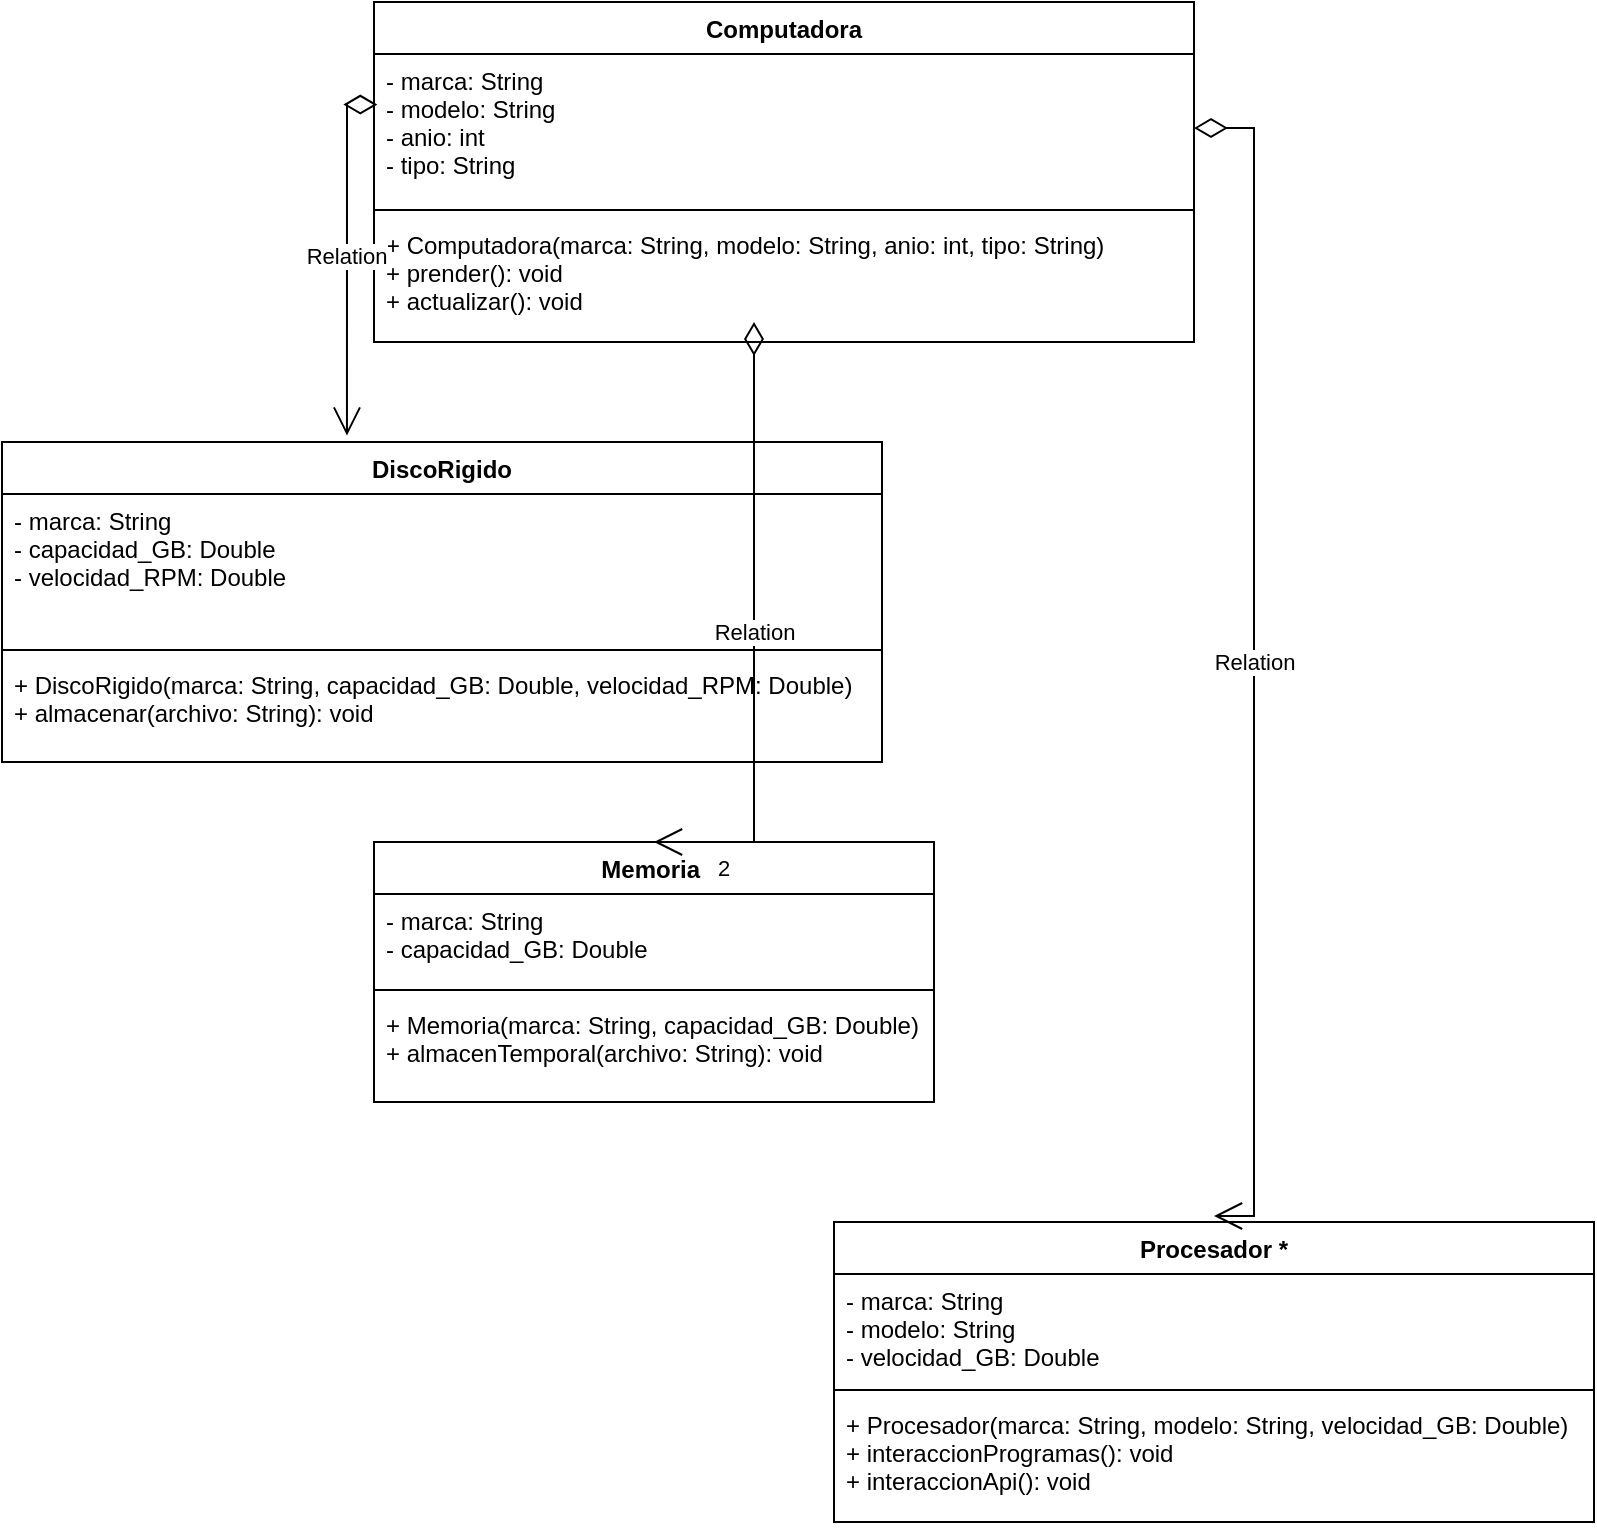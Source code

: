 <mxfile version="20.2.3" type="device"><diagram id="MDXHvLThhwC0cV9CU5-g" name="Página-1"><mxGraphModel dx="1609" dy="436" grid="1" gridSize="10" guides="1" tooltips="1" connect="1" arrows="1" fold="1" page="1" pageScale="1" pageWidth="827" pageHeight="1169" math="0" shadow="0"><root><mxCell id="0"/><mxCell id="1" parent="0"/><mxCell id="8nL3ISMlJ7-hD_SYX2m5-1" value="Computadora" style="swimlane;fontStyle=1;align=center;verticalAlign=top;childLayout=stackLayout;horizontal=1;startSize=26;horizontalStack=0;resizeParent=1;resizeParentMax=0;resizeLast=0;collapsible=1;marginBottom=0;" parent="1" vertex="1"><mxGeometry x="160" y="20" width="410" height="170" as="geometry"/></mxCell><mxCell id="8nL3ISMlJ7-hD_SYX2m5-2" value="- marca: String&#10;- modelo: String&#10;- anio: int&#10;- tipo: String" style="text;strokeColor=none;fillColor=none;align=left;verticalAlign=top;spacingLeft=4;spacingRight=4;overflow=hidden;rotatable=0;points=[[0,0.5],[1,0.5]];portConstraint=eastwest;" parent="8nL3ISMlJ7-hD_SYX2m5-1" vertex="1"><mxGeometry y="26" width="410" height="74" as="geometry"/></mxCell><mxCell id="8nL3ISMlJ7-hD_SYX2m5-3" value="" style="line;strokeWidth=1;fillColor=none;align=left;verticalAlign=middle;spacingTop=-1;spacingLeft=3;spacingRight=3;rotatable=0;labelPosition=right;points=[];portConstraint=eastwest;" parent="8nL3ISMlJ7-hD_SYX2m5-1" vertex="1"><mxGeometry y="100" width="410" height="8" as="geometry"/></mxCell><mxCell id="8nL3ISMlJ7-hD_SYX2m5-4" value="+ Computadora(marca: String, modelo: String, anio: int, tipo: String)&#10;+ prender(): void&#10;+ actualizar(): void" style="text;strokeColor=none;fillColor=none;align=left;verticalAlign=top;spacingLeft=4;spacingRight=4;overflow=hidden;rotatable=0;points=[[0,0.5],[1,0.5]];portConstraint=eastwest;" parent="8nL3ISMlJ7-hD_SYX2m5-1" vertex="1"><mxGeometry y="108" width="410" height="62" as="geometry"/></mxCell><mxCell id="8nL3ISMlJ7-hD_SYX2m5-5" value="DiscoRigido" style="swimlane;fontStyle=1;align=center;verticalAlign=top;childLayout=stackLayout;horizontal=1;startSize=26;horizontalStack=0;resizeParent=1;resizeParentMax=0;resizeLast=0;collapsible=1;marginBottom=0;" parent="1" vertex="1"><mxGeometry x="-26" y="240" width="440" height="160" as="geometry"/></mxCell><mxCell id="8nL3ISMlJ7-hD_SYX2m5-6" value="- marca: String&#10;- capacidad_GB: Double&#10;- velocidad_RPM: Double&#10;" style="text;strokeColor=none;fillColor=none;align=left;verticalAlign=top;spacingLeft=4;spacingRight=4;overflow=hidden;rotatable=0;points=[[0,0.5],[1,0.5]];portConstraint=eastwest;" parent="8nL3ISMlJ7-hD_SYX2m5-5" vertex="1"><mxGeometry y="26" width="440" height="74" as="geometry"/></mxCell><mxCell id="8nL3ISMlJ7-hD_SYX2m5-7" value="" style="line;strokeWidth=1;fillColor=none;align=left;verticalAlign=middle;spacingTop=-1;spacingLeft=3;spacingRight=3;rotatable=0;labelPosition=right;points=[];portConstraint=eastwest;" parent="8nL3ISMlJ7-hD_SYX2m5-5" vertex="1"><mxGeometry y="100" width="440" height="8" as="geometry"/></mxCell><mxCell id="8nL3ISMlJ7-hD_SYX2m5-8" value="+ DiscoRigido(marca: String, capacidad_GB: Double, velocidad_RPM: Double)&#10;+ almacenar(archivo: String): void&#10;" style="text;strokeColor=none;fillColor=none;align=left;verticalAlign=top;spacingLeft=4;spacingRight=4;overflow=hidden;rotatable=0;points=[[0,0.5],[1,0.5]];portConstraint=eastwest;" parent="8nL3ISMlJ7-hD_SYX2m5-5" vertex="1"><mxGeometry y="108" width="440" height="52" as="geometry"/></mxCell><mxCell id="8nL3ISMlJ7-hD_SYX2m5-9" value="Memoria " style="swimlane;fontStyle=1;align=center;verticalAlign=top;childLayout=stackLayout;horizontal=1;startSize=26;horizontalStack=0;resizeParent=1;resizeParentMax=0;resizeLast=0;collapsible=1;marginBottom=0;" parent="1" vertex="1"><mxGeometry x="160" y="440" width="280" height="130" as="geometry"/></mxCell><mxCell id="8nL3ISMlJ7-hD_SYX2m5-10" value="- marca: String&#10;- capacidad_GB: Double" style="text;strokeColor=none;fillColor=none;align=left;verticalAlign=top;spacingLeft=4;spacingRight=4;overflow=hidden;rotatable=0;points=[[0,0.5],[1,0.5]];portConstraint=eastwest;" parent="8nL3ISMlJ7-hD_SYX2m5-9" vertex="1"><mxGeometry y="26" width="280" height="44" as="geometry"/></mxCell><mxCell id="8nL3ISMlJ7-hD_SYX2m5-11" value="" style="line;strokeWidth=1;fillColor=none;align=left;verticalAlign=middle;spacingTop=-1;spacingLeft=3;spacingRight=3;rotatable=0;labelPosition=right;points=[];portConstraint=eastwest;" parent="8nL3ISMlJ7-hD_SYX2m5-9" vertex="1"><mxGeometry y="70" width="280" height="8" as="geometry"/></mxCell><mxCell id="8nL3ISMlJ7-hD_SYX2m5-12" value="+ Memoria(marca: String, capacidad_GB: Double)&#10;+ almacenTemporal(archivo: String): void" style="text;strokeColor=none;fillColor=none;align=left;verticalAlign=top;spacingLeft=4;spacingRight=4;overflow=hidden;rotatable=0;points=[[0,0.5],[1,0.5]];portConstraint=eastwest;" parent="8nL3ISMlJ7-hD_SYX2m5-9" vertex="1"><mxGeometry y="78" width="280" height="52" as="geometry"/></mxCell><mxCell id="8nL3ISMlJ7-hD_SYX2m5-13" value="Procesador *" style="swimlane;fontStyle=1;align=center;verticalAlign=top;childLayout=stackLayout;horizontal=1;startSize=26;horizontalStack=0;resizeParent=1;resizeParentMax=0;resizeLast=0;collapsible=1;marginBottom=0;" parent="1" vertex="1"><mxGeometry x="390" y="630" width="380" height="150" as="geometry"/></mxCell><mxCell id="8nL3ISMlJ7-hD_SYX2m5-14" value="- marca: String&#10;- modelo: String&#10;- velocidad_GB: Double" style="text;strokeColor=none;fillColor=none;align=left;verticalAlign=top;spacingLeft=4;spacingRight=4;overflow=hidden;rotatable=0;points=[[0,0.5],[1,0.5]];portConstraint=eastwest;" parent="8nL3ISMlJ7-hD_SYX2m5-13" vertex="1"><mxGeometry y="26" width="380" height="54" as="geometry"/></mxCell><mxCell id="8nL3ISMlJ7-hD_SYX2m5-15" value="" style="line;strokeWidth=1;fillColor=none;align=left;verticalAlign=middle;spacingTop=-1;spacingLeft=3;spacingRight=3;rotatable=0;labelPosition=right;points=[];portConstraint=eastwest;" parent="8nL3ISMlJ7-hD_SYX2m5-13" vertex="1"><mxGeometry y="80" width="380" height="8" as="geometry"/></mxCell><mxCell id="8nL3ISMlJ7-hD_SYX2m5-16" value="+ Procesador(marca: String, modelo: String, velocidad_GB: Double)&#10;+ interaccionProgramas(): void&#10;+ interaccionApi(): void" style="text;strokeColor=none;fillColor=none;align=left;verticalAlign=top;spacingLeft=4;spacingRight=4;overflow=hidden;rotatable=0;points=[[0,0.5],[1,0.5]];portConstraint=eastwest;" parent="8nL3ISMlJ7-hD_SYX2m5-13" vertex="1"><mxGeometry y="88" width="380" height="62" as="geometry"/></mxCell><mxCell id="8nL3ISMlJ7-hD_SYX2m5-30" value="Relation" style="endArrow=open;html=1;endSize=12;startArrow=diamondThin;startSize=14;startFill=0;edgeStyle=orthogonalEdgeStyle;rounded=0;exitX=0.004;exitY=0.342;exitDx=0;exitDy=0;exitPerimeter=0;entryX=0.392;entryY=-0.02;entryDx=0;entryDy=0;entryPerimeter=0;" parent="1" source="8nL3ISMlJ7-hD_SYX2m5-2" target="8nL3ISMlJ7-hD_SYX2m5-5" edge="1"><mxGeometry relative="1" as="geometry"><mxPoint x="180" y="210" as="sourcePoint"/><mxPoint x="340" y="210" as="targetPoint"/></mxGeometry></mxCell><mxCell id="8nL3ISMlJ7-hD_SYX2m5-33" value="Relation" style="endArrow=open;html=1;endSize=12;startArrow=diamondThin;startSize=14;startFill=0;edgeStyle=orthogonalEdgeStyle;rounded=0;entryX=0.5;entryY=0;entryDx=0;entryDy=0;" parent="1" target="8nL3ISMlJ7-hD_SYX2m5-9" edge="1"><mxGeometry relative="1" as="geometry"><mxPoint x="350" y="180" as="sourcePoint"/><mxPoint x="340" y="210" as="targetPoint"/><Array as="points"><mxPoint x="350" y="390"/><mxPoint x="350" y="390"/></Array></mxGeometry></mxCell><mxCell id="8nL3ISMlJ7-hD_SYX2m5-27" value="Relation" style="endArrow=open;html=1;endSize=12;startArrow=diamondThin;startSize=14;startFill=0;edgeStyle=orthogonalEdgeStyle;rounded=0;entryX=0.5;entryY=0;entryDx=0;entryDy=0;exitX=1;exitY=0.5;exitDx=0;exitDy=0;" parent="1" source="8nL3ISMlJ7-hD_SYX2m5-2" edge="1"><mxGeometry relative="1" as="geometry"><mxPoint x="650" y="100" as="sourcePoint"/><mxPoint x="580" y="627" as="targetPoint"/><Array as="points"><mxPoint x="600" y="83"/><mxPoint x="600" y="627"/></Array></mxGeometry></mxCell><mxCell id="8nL3ISMlJ7-hD_SYX2m5-28" value="2" style="edgeLabel;resizable=0;html=1;align=left;verticalAlign=top;" parent="8nL3ISMlJ7-hD_SYX2m5-27" connectable="0" vertex="1"><mxGeometry x="-1" relative="1" as="geometry"><mxPoint x="-240" y="357" as="offset"/></mxGeometry></mxCell></root></mxGraphModel></diagram></mxfile>